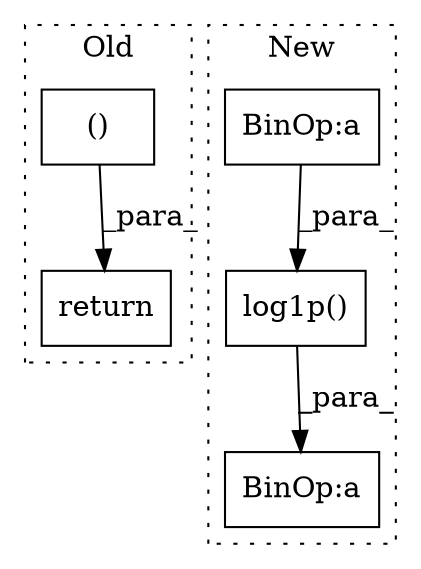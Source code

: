 digraph G {
subgraph cluster0 {
1 [label="return" a="93" s="9268" l="7" shape="box"];
3 [label="()" a="54" s="9281" l="8" shape="box"];
label = "Old";
style="dotted";
}
subgraph cluster1 {
2 [label="log1p()" a="75" s="10031,10048" l="11,1" shape="box"];
4 [label="BinOp:a" a="82" s="10028" l="3" shape="box"];
5 [label="BinOp:a" a="82" s="10044" l="3" shape="box"];
label = "New";
style="dotted";
}
2 -> 4 [label="_para_"];
3 -> 1 [label="_para_"];
5 -> 2 [label="_para_"];
}